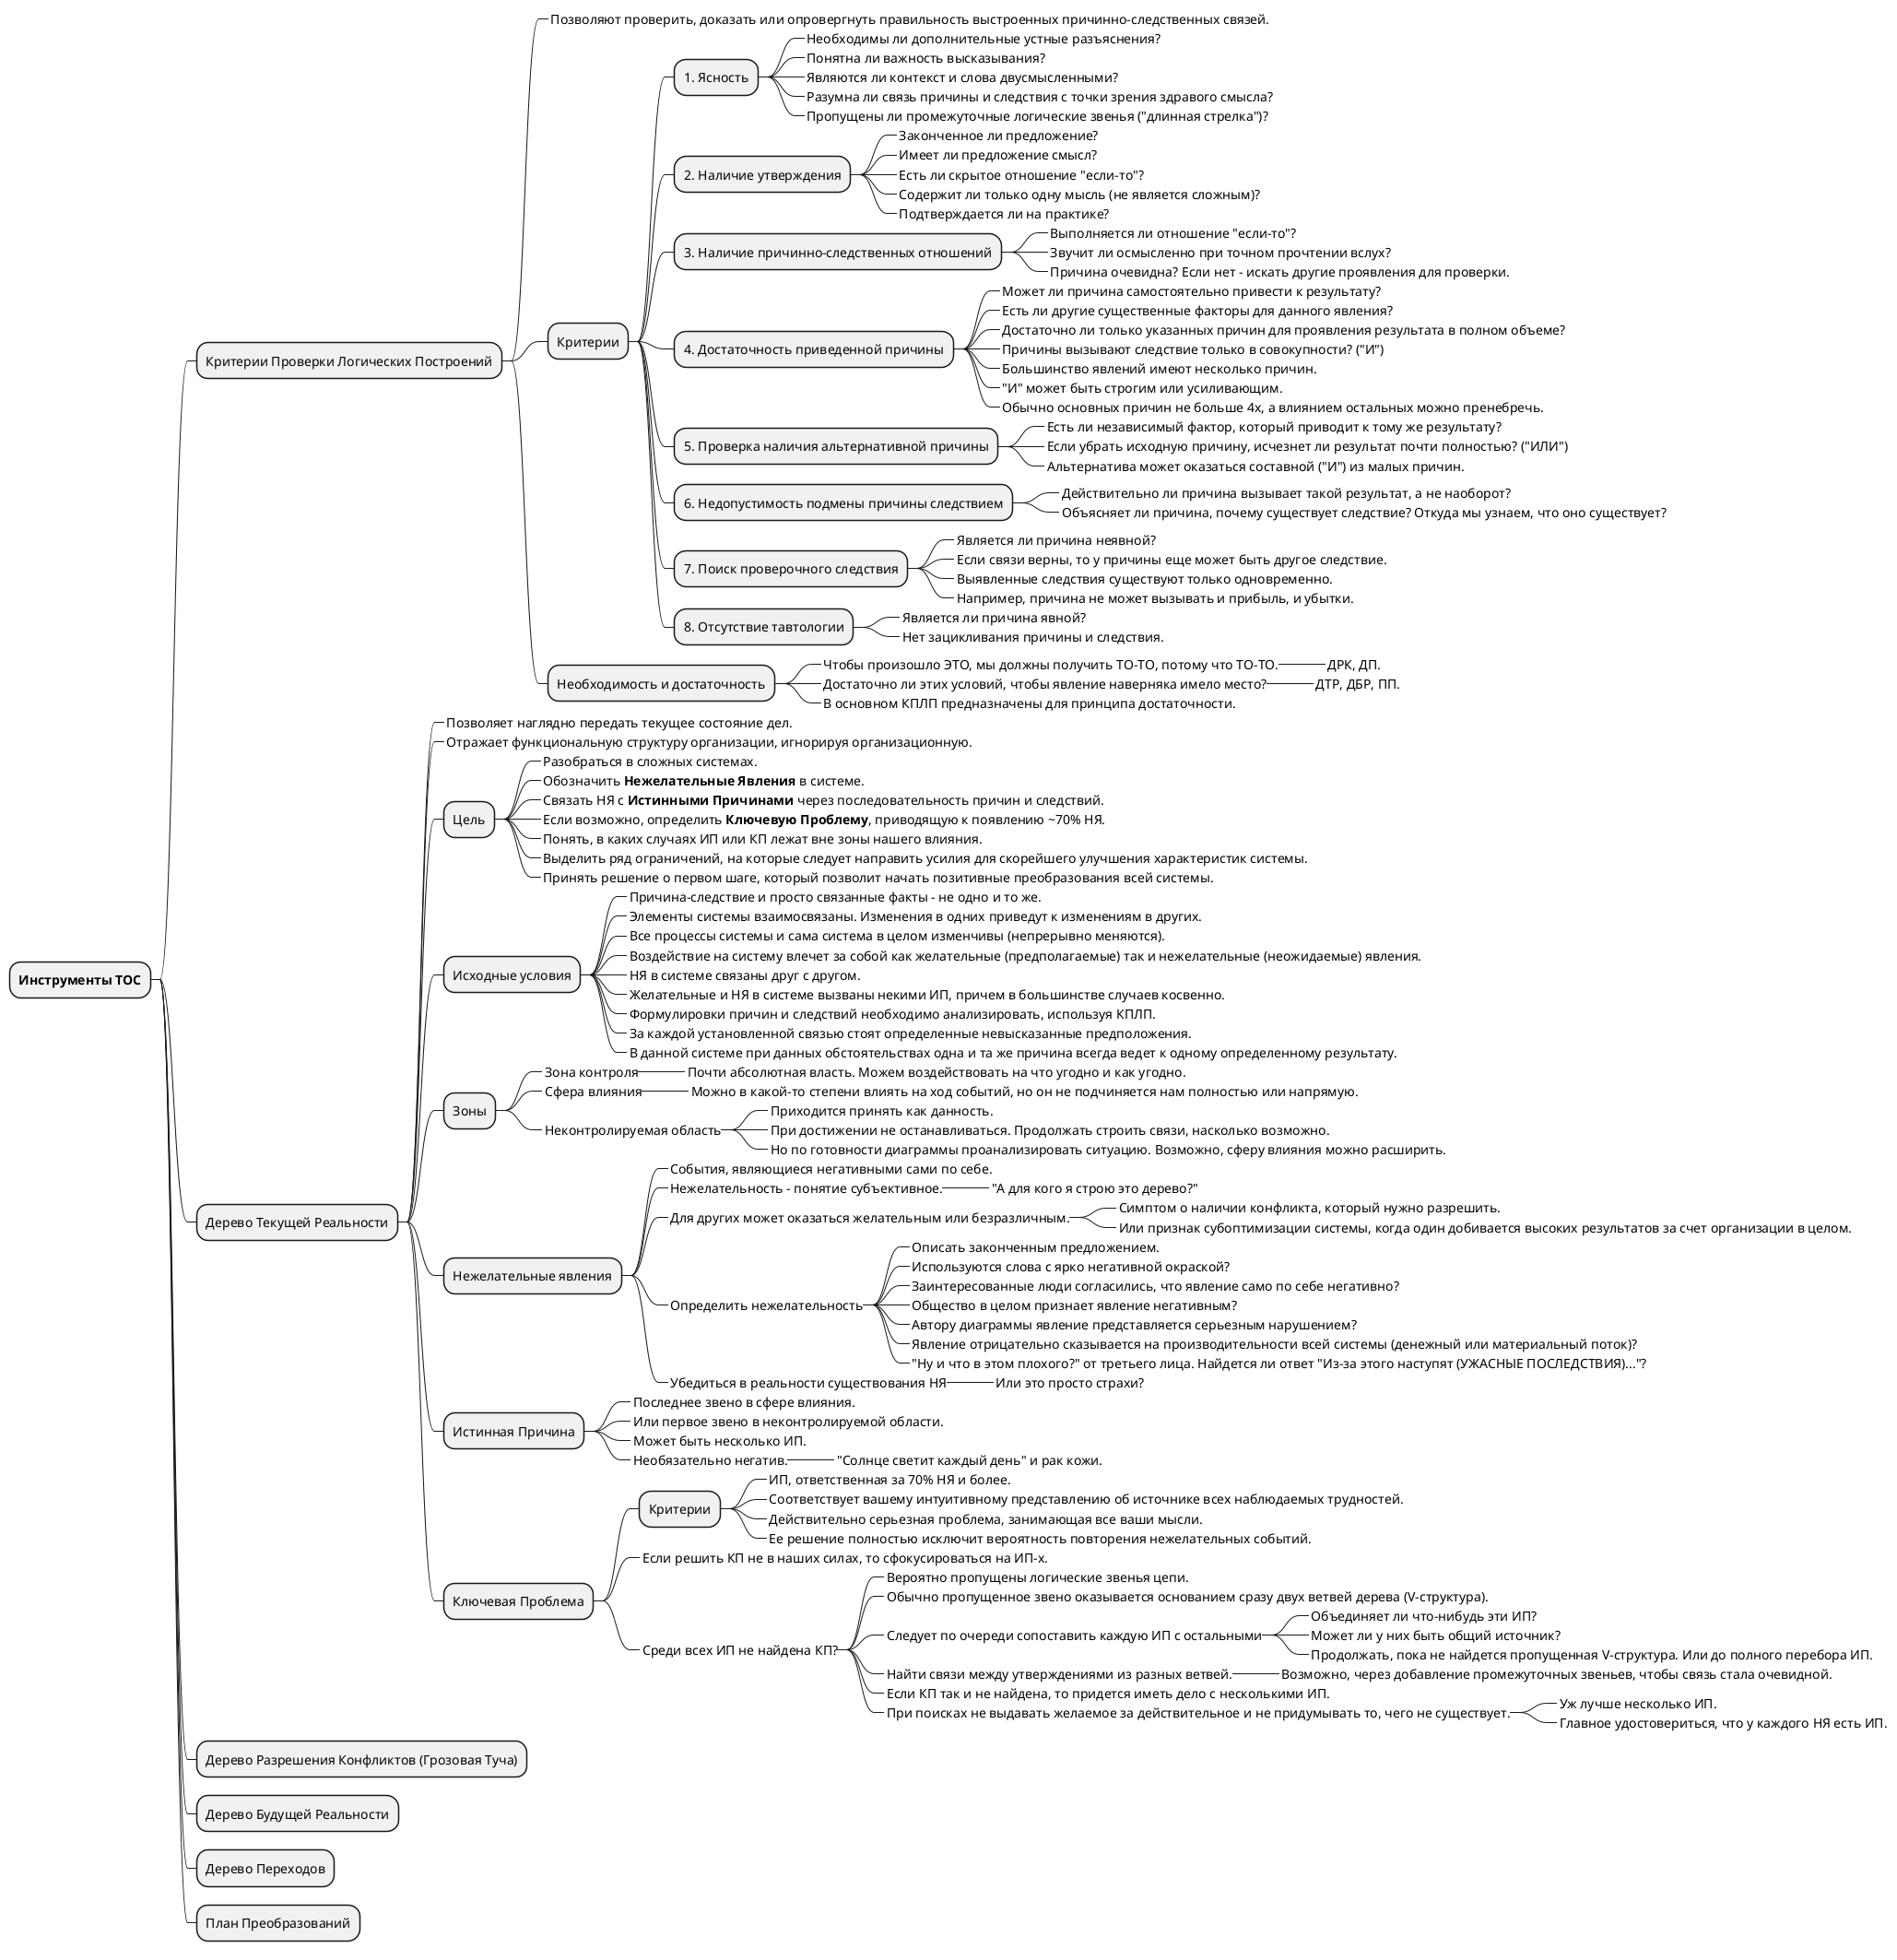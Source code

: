 @startmindmap

* <b>Инструменты ТОС</b>
++ Критерии Проверки Логических Построений
+++_ Позволяют проверить, доказать или опровергнуть правильность выстроенных причинно-следственных связей.

+++ Критерии

++++ 1. Ясность
+++++_ Необходимы ли дополнительные устные разъяснения?
+++++_ Понятна ли важность высказывания?
+++++_ Являются ли контекст и слова двусмысленными?
+++++_ Разумна ли связь причины и следствия с точки зрения здравого смысла?
+++++_ Пропущены ли промежуточные логические звенья ("длинная стрелка")?

++++ 2. Наличие утверждения
+++++_ Законченное ли предложение?
+++++_ Имеет ли предложение смысл?
+++++_ Есть ли скрытое отношение "если-то"?
+++++_ Содержит ли только одну мысль (не является сложным)?
+++++_ Подтверждается ли на практике?

++++ 3. Наличие причинно-следственных отношений
+++++_ Выполняется ли отношение "если-то"?
+++++_ Звучит ли осмысленно при точном прочтении вслух?
+++++_ Причина очевидна? Если нет - искать другие проявления для проверки.

++++ 4. Достаточность приведенной причины
+++++_ Может ли причина самостоятельно привести к результату?
+++++_ Есть ли другие существенные факторы для данного явления?
+++++_ Достаточно ли только указанных причин для проявления результата в полном объеме?
+++++_ Причины вызывают следствие только в совокупности? ("И")
+++++_ Большинство явлений имеют несколько причин.
+++++_ "И" может быть строгим или усиливающим.
+++++_ Обычно основных причин не больше 4х, а влиянием остальных можно пренебречь.

++++ 5. Проверка наличия альтернативной причины
+++++_ Есть ли независимый фактор, который приводит к тому же результату?
+++++_ Если убрать исходную причину, исчезнет ли результат почти полностью? ("ИЛИ")
+++++_ Альтернатива может оказаться составной ("И") из малых причин.

++++ 6. Недопустимость подмены причины следствием
+++++_ Действительно ли причина вызывает такой результат, а не наоборот?
+++++_ Объясняет ли причина, почему существует следствие? Откуда мы узнаем, что оно существует?

++++ 7. Поиск проверочного следствия
+++++_ Является ли причина неявной?
+++++_ Если связи верны, то у причины еще может быть другое следствие.
+++++_ Выявленные следствия существуют только одновременно.
+++++_ Например, причина не может вызывать и прибыль, и убытки.

++++ 8. Отсутствие тавтологии
+++++_ Является ли причина явной?
+++++_ Нет зацикливания причины и следствия.


+++ Необходимость и достаточность
++++_ Чтобы произошло ЭТО, мы должны получить ТО-ТО, потому что ТО-ТО.
+++++_ ДРК, ДП.
++++_ Достаточно ли этих условий, чтобы явление наверняка имело место?
+++++_ ДТР, ДБР, ПП.
++++_ В основном КПЛП предназначены для принципа достаточности.


++ Дерево Текущей Реальности
+++_ Позволяет наглядно передать текущее состояние дел.
+++_ Отражает функциональную структуру организации, игнорируя организационную.

+++ Цель
++++_ Разобраться в сложных системах.
++++_ Обозначить <b>Нежелательные Явления</b> в системе.
++++_ Связать НЯ с <b>Истинными Причинами</b> через последовательность причин и следствий.
++++_ Если возможно, определить <b>Ключевую Проблему</b>, приводящую к появлению ~70% НЯ.
++++_ Понять, в каких случаях ИП или КП лежат вне зоны нашего влияния.
++++_ Выделить ряд ограничений, на которые следует направить усилия для скорейшего улучшения характеристик системы.
++++_ Принять решение о первом шаге, который позволит начать позитивные преобразования всей системы.

+++ Исходные условия
++++_ Причина-следствие и просто связанные факты - не одно и то же.
++++_ Элементы системы взаимосвязаны. Изменения в одних приведут к изменениям в других.
++++_ Все процессы системы и сама система в целом изменчивы (непрерывно меняются).
++++_ Воздействие на систему влечет за собой как желательные (предполагаемые) так и нежелательные (неожидаемые) явления.
++++_ НЯ в системе связаны друг с другом.
++++_ Желательные и НЯ в системе вызваны некими ИП, причем в большинстве случаев косвенно.
++++_ Формулировки причин и следствий необходимо анализировать, используя КПЛП.
++++_ За каждой установленной связью стоят определенные невысказанные предположения.
++++_ В данной системе при данных обстоятельствах одна и та же причина всегда ведет к одному определенному результату.

+++ Зоны
++++_ Зона контроля
+++++_ Почти абсолютная власть. Можем воздействовать на что угодно и как угодно.
++++_ Сфера влияния
+++++_ Можно в какой-то степени влиять на ход событий, но он не подчиняется нам полностью или напрямую.
++++_ Неконтролируемая область
+++++_ Приходится принять как данность.
+++++_ При достижении не останавливаться. Продолжать строить связи, насколько возможно.
+++++_ Но по готовности диаграммы проанализировать ситуацию. Возможно, сферу влияния можно расширить.

+++ Нежелательные явления
++++_ События, являющиеся негативными сами по себе.
++++_ Нежелательность - понятие субъективное.
+++++_ "А для кого я строю это дерево?"
++++_ Для других может оказаться желательным или безразличным.
+++++_ Симптом о наличии конфликта, который нужно разрешить.
+++++_ Или признак субоптимизации системы, когда один добивается высоких результатов за счет организации в целом.
++++_ Определить нежелательность
+++++_ Описать законченным предложением.
+++++_ Используются слова с ярко негативной окраской?
+++++_ Заинтересованные люди согласились, что явление само по себе негативно?
+++++_ Общество в целом признает явление негативным?
+++++_ Автору диаграммы явление представляется серьезным нарушением?
+++++_ Явление отрицательно сказывается на производительности всей системы (денежный или материальный поток)?
+++++_ "Ну и что в этом плохого?" от третьего лица. Найдется ли ответ "Из-за этого наступят (УЖАСНЫЕ ПОСЛЕДСТВИЯ)..."?
++++_ Убедиться в реальности существования НЯ
+++++_ Или это просто страхи?

+++ Истинная Причина
++++_ Последнее звено в сфере влияния.
++++_ Или первое звено в неконтролируемой области.
++++_ Может быть несколько ИП.
++++_ Необязательно негатив.
+++++_ "Солнце светит каждый день" и рак кожи.

+++ Ключевая Проблема
++++ Критерии
+++++_ ИП, ответственная за 70% НЯ и более.
+++++_ Соответствует вашему интуитивному представлению об источнике всех наблюдаемых трудностей.
+++++_ Действительно серьезная проблема, занимающая все ваши мысли.
+++++_ Ее решение полностью исключит вероятность повторения нежелательных событий.
++++_ Если решить КП не в наших силах, то сфокусироваться на ИП-х.
++++_ Среди всех ИП не найдена КП?
+++++_ Вероятно пропущены логические звенья цепи.
+++++_ Обычно пропущенное звено оказывается основанием сразу двух ветвей дерева (V-структура).
+++++_ Следует по очереди сопоставить каждую ИП с остальными
++++++_ Объединяет ли что-нибудь эти ИП?
++++++_ Может ли у них быть общий источник?
++++++_ Продолжать, пока не найдется пропущенная V-структура. Или до полного перебора ИП.
+++++_ Найти связи между утверждениями из разных ветвей.
++++++_ Возможно, через добавление промежуточных звеньев, чтобы связь стала очевидной.
+++++_ Если КП так и не найдена, то придется иметь дело с несколькими ИП.
+++++_ При поисках не выдавать желаемое за действительное и не придумывать то, чего не существует.
++++++_ Уж лучше несколько ИП.
++++++_ Главное удостовериться, что у каждого НЯ есть ИП.

++ Дерево Разрешения Конфликтов (Грозовая Туча)
++ Дерево Будущей Реальности
++ Дерево Переходов
++ План Преобразований

@endmindmap

